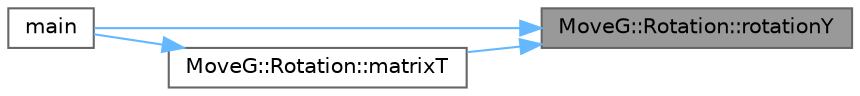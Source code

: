 digraph "MoveG::Rotation::rotationY"
{
 // INTERACTIVE_SVG=YES
 // LATEX_PDF_SIZE
  bgcolor="transparent";
  edge [fontname=Helvetica,fontsize=10,labelfontname=Helvetica,labelfontsize=10];
  node [fontname=Helvetica,fontsize=10,shape=box,height=0.2,width=0.4];
  rankdir="RL";
  Node1 [id="Node000001",label="MoveG::Rotation::rotationY",height=0.2,width=0.4,color="gray40", fillcolor="grey60", style="filled", fontcolor="black",tooltip="Rotation matrix for a rotation around the Y axis."];
  Node1 -> Node2 [id="edge1_Node000001_Node000002",dir="back",color="steelblue1",style="solid",tooltip=" "];
  Node2 [id="Node000002",label="main",height=0.2,width=0.4,color="grey40", fillcolor="white", style="filled",URL="$rotation__example_8cpp.html#ae66f6b31b5ad750f1fe042a706a4e3d4",tooltip=" "];
  Node1 -> Node3 [id="edge2_Node000001_Node000003",dir="back",color="steelblue1",style="solid",tooltip=" "];
  Node3 [id="Node000003",label="MoveG::Rotation::matrixT",height=0.2,width=0.4,color="grey40", fillcolor="white", style="filled",URL="$classMoveG_1_1Rotation.html#a3d74b60edb2125c87a00caa931e9b79f",tooltip="Calculates the T matrix."];
  Node3 -> Node2 [id="edge3_Node000003_Node000002",dir="back",color="steelblue1",style="solid",tooltip=" "];
}
